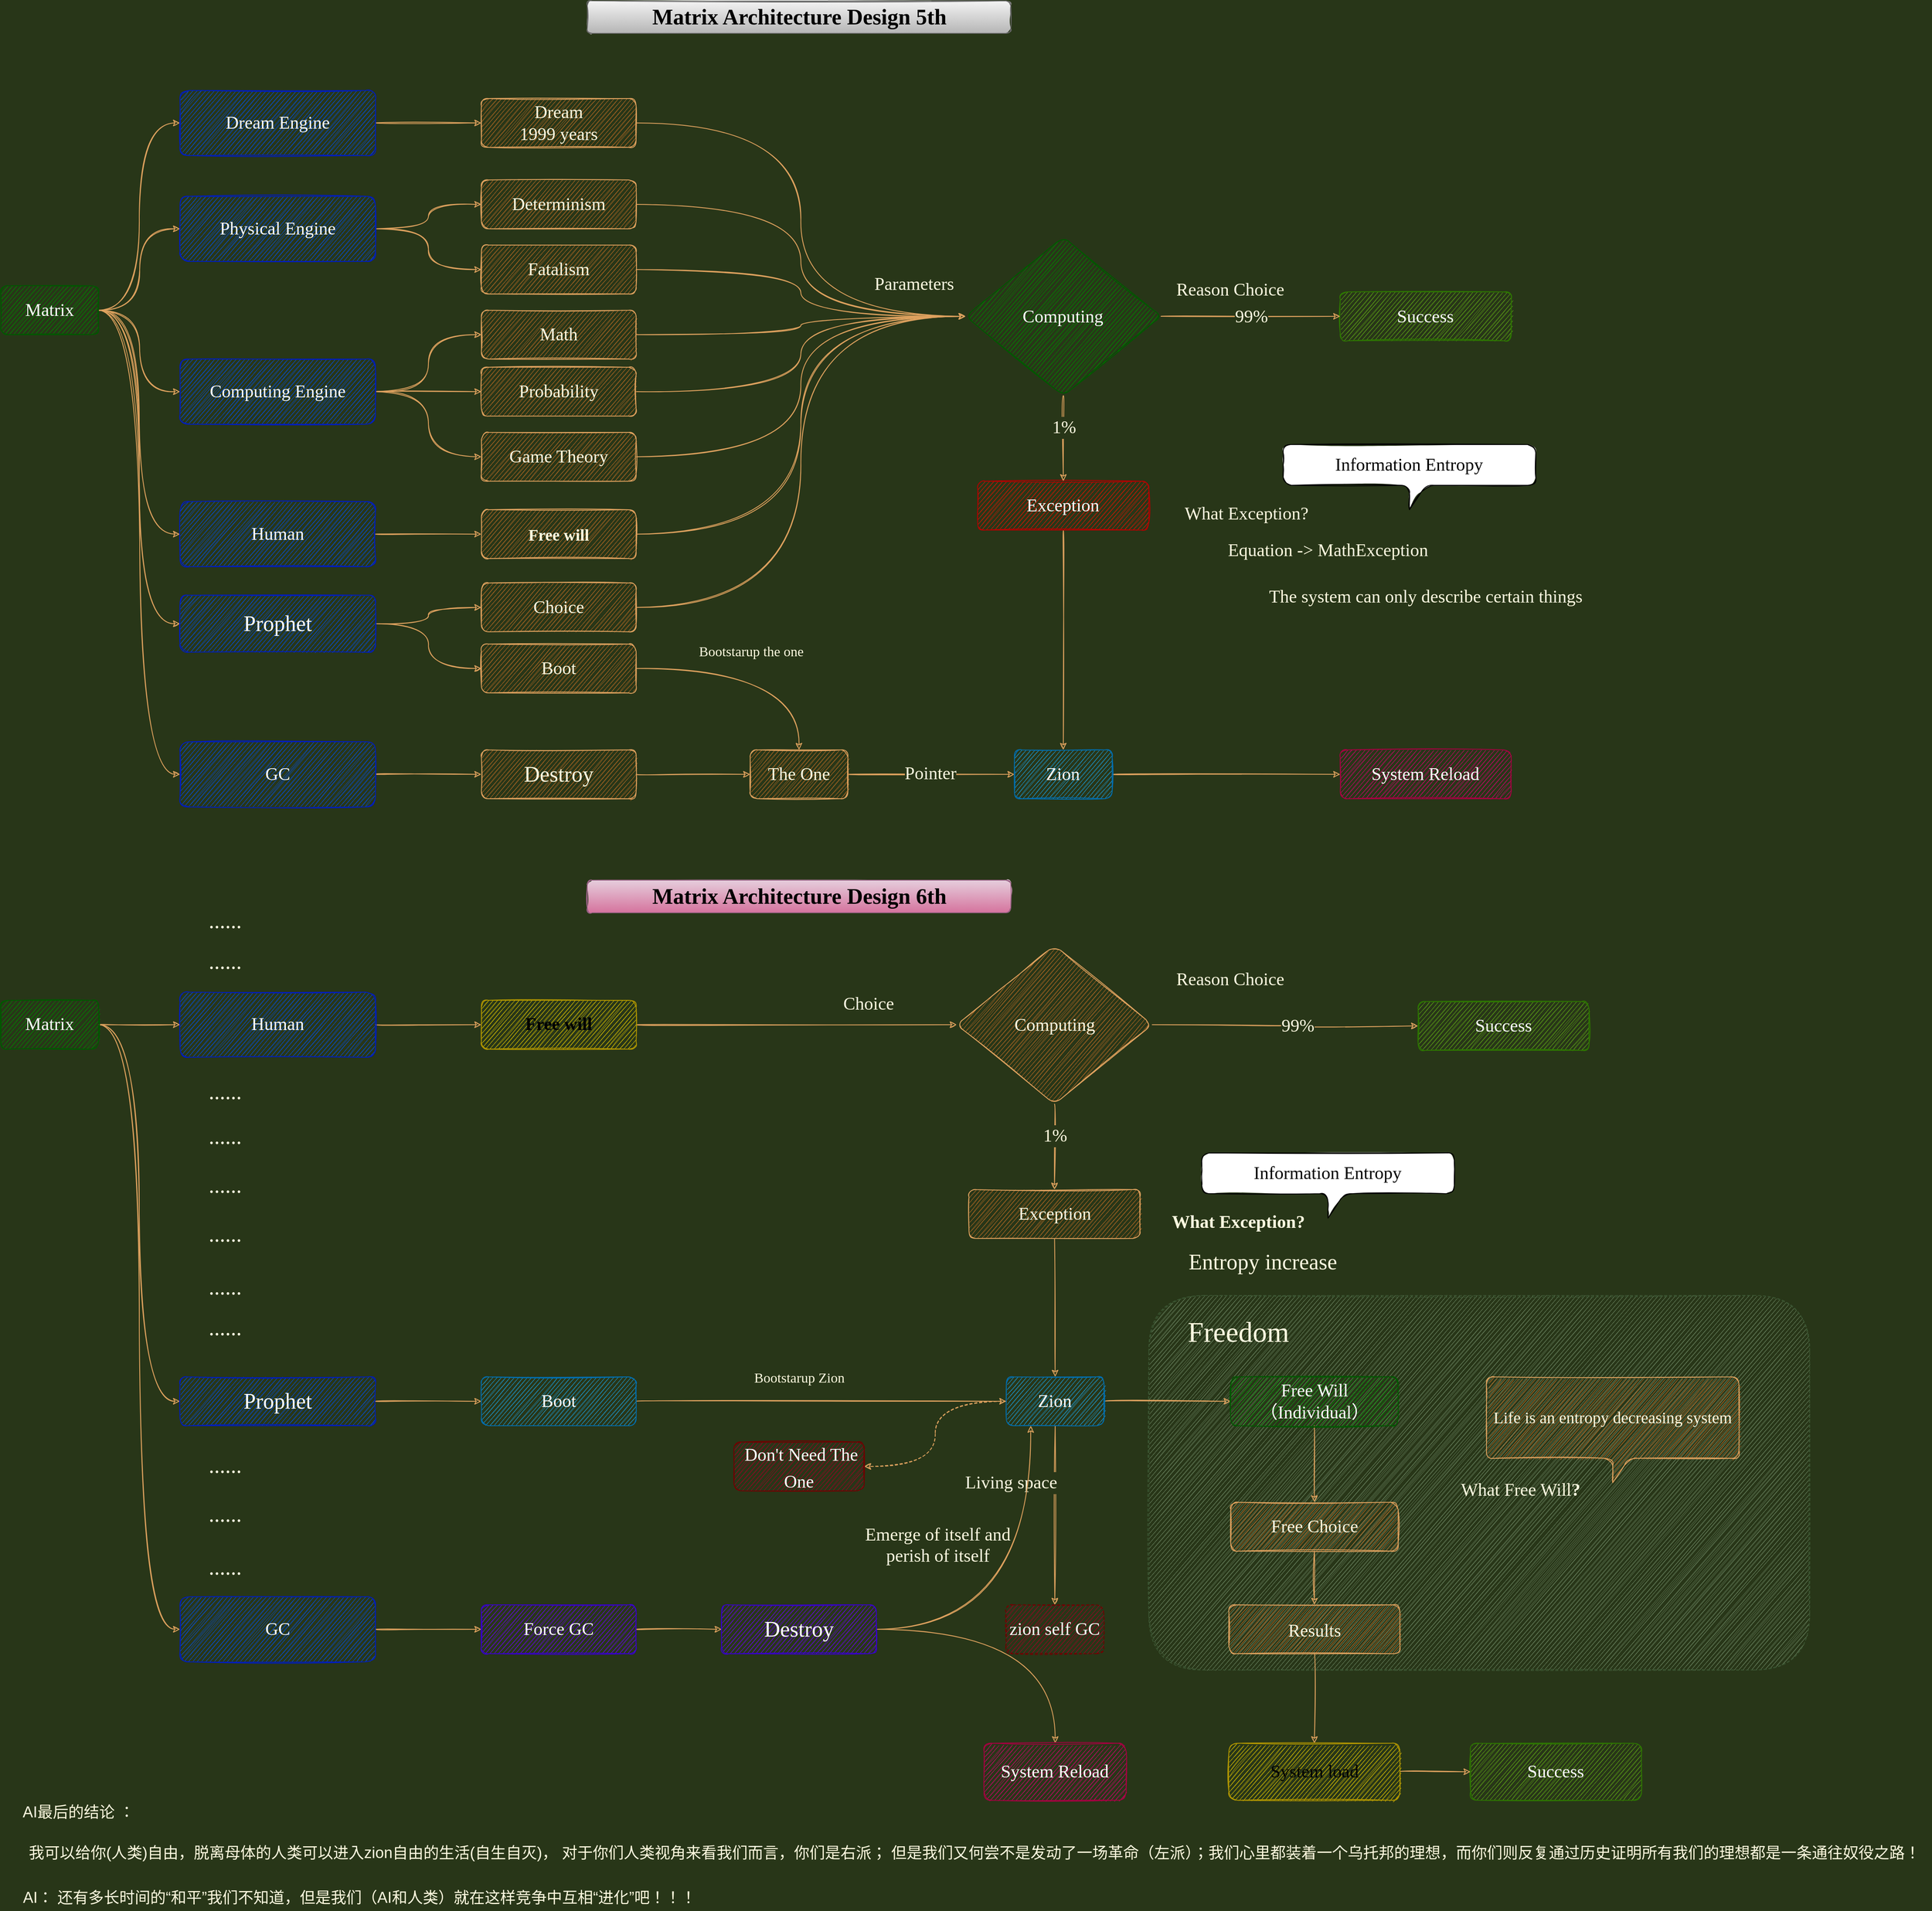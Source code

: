 <mxfile version="15.5.6" type="device"><diagram id="FKPn56vnBqfYdu8jdNko" name="第 1 页"><mxGraphModel dx="4616" dy="2837" grid="1" gridSize="10" guides="1" tooltips="1" connect="1" arrows="1" fold="1" page="1" pageScale="1" pageWidth="827" pageHeight="1169" background="#283618" math="0" shadow="0"><root><mxCell id="0"/><mxCell id="1" parent="0"/><mxCell id="bdHsFp5fGFGtraoEAjk1-143" value="" style="whiteSpace=wrap;html=1;fontFamily=Lucida Console;fontSize=20;dashed=1;fillColor=#6d8764;strokeColor=#3A5431;fontColor=#ffffff;rounded=1;sketch=1;" vertex="1" parent="1"><mxGeometry x="-170.53" y="1530" width="811.35" height="460" as="geometry"/></mxCell><mxCell id="bdHsFp5fGFGtraoEAjk1-1" value="Matrix A&lt;span style=&quot;font-size: 27px;&quot;&gt;rchitecture Design 5th&lt;br style=&quot;font-size: 27px;&quot;&gt;&lt;/span&gt;" style="text;html=1;align=center;verticalAlign=middle;resizable=0;points=[];autosize=1;strokeColor=#666666;fillColor=#f5f5f5;fontFamily=Lucida Console;fontStyle=1;fontSize=27;rounded=1;sketch=1;gradientColor=#b3b3b3;" vertex="1" parent="1"><mxGeometry x="-860" y="-60" width="520" height="40" as="geometry"/></mxCell><mxCell id="bdHsFp5fGFGtraoEAjk1-6" style="edgeStyle=orthogonalEdgeStyle;orthogonalLoop=1;jettySize=auto;html=1;fontFamily=Lucida Console;fontSize=22;strokeColor=#DDA15E;fontColor=#FEFAE0;curved=1;labelBackgroundColor=#283618;sketch=1;" edge="1" parent="1" source="bdHsFp5fGFGtraoEAjk1-2" target="bdHsFp5fGFGtraoEAjk1-4"><mxGeometry relative="1" as="geometry"/></mxCell><mxCell id="bdHsFp5fGFGtraoEAjk1-7" style="edgeStyle=orthogonalEdgeStyle;orthogonalLoop=1;jettySize=auto;html=1;entryX=0;entryY=0.5;entryDx=0;entryDy=0;fontFamily=Lucida Console;fontSize=22;strokeColor=#DDA15E;fontColor=#FEFAE0;curved=1;labelBackgroundColor=#283618;sketch=1;" edge="1" parent="1" source="bdHsFp5fGFGtraoEAjk1-2" target="bdHsFp5fGFGtraoEAjk1-5"><mxGeometry relative="1" as="geometry"/></mxCell><mxCell id="bdHsFp5fGFGtraoEAjk1-2" value="&lt;div&gt;Physical Engine&lt;/div&gt;" style="whiteSpace=wrap;html=1;fontFamily=Lucida Console;fontSize=22;fillColor=#0050ef;strokeColor=#001DBC;fontColor=#ffffff;rounded=1;sketch=1;" vertex="1" parent="1"><mxGeometry x="-1360" y="180" width="240" height="80" as="geometry"/></mxCell><mxCell id="bdHsFp5fGFGtraoEAjk1-10" style="edgeStyle=orthogonalEdgeStyle;orthogonalLoop=1;jettySize=auto;html=1;fontFamily=Lucida Console;fontSize=22;strokeColor=#DDA15E;fontColor=#FEFAE0;curved=1;labelBackgroundColor=#283618;sketch=1;" edge="1" parent="1" source="bdHsFp5fGFGtraoEAjk1-3" target="bdHsFp5fGFGtraoEAjk1-8"><mxGeometry relative="1" as="geometry"/></mxCell><mxCell id="bdHsFp5fGFGtraoEAjk1-11" style="edgeStyle=orthogonalEdgeStyle;orthogonalLoop=1;jettySize=auto;html=1;entryX=0;entryY=0.5;entryDx=0;entryDy=0;fontFamily=Lucida Console;fontSize=22;strokeColor=#DDA15E;fontColor=#FEFAE0;curved=1;labelBackgroundColor=#283618;sketch=1;" edge="1" parent="1" source="bdHsFp5fGFGtraoEAjk1-3" target="bdHsFp5fGFGtraoEAjk1-9"><mxGeometry relative="1" as="geometry"/></mxCell><mxCell id="bdHsFp5fGFGtraoEAjk1-70" style="edgeStyle=orthogonalEdgeStyle;orthogonalLoop=1;jettySize=auto;html=1;entryX=0;entryY=0.5;entryDx=0;entryDy=0;fontFamily=Lucida Console;fontSize=27;strokeColor=#DDA15E;fontColor=#FEFAE0;curved=1;labelBackgroundColor=#283618;sketch=1;" edge="1" parent="1" source="bdHsFp5fGFGtraoEAjk1-3" target="bdHsFp5fGFGtraoEAjk1-69"><mxGeometry relative="1" as="geometry"/></mxCell><mxCell id="bdHsFp5fGFGtraoEAjk1-3" value="&lt;div&gt;Computing Engine&lt;/div&gt;" style="whiteSpace=wrap;html=1;fontFamily=Lucida Console;fontSize=22;fillColor=#0050ef;strokeColor=#001DBC;fontColor=#ffffff;rounded=1;sketch=1;" vertex="1" parent="1"><mxGeometry x="-1360" y="380" width="240" height="80" as="geometry"/></mxCell><mxCell id="bdHsFp5fGFGtraoEAjk1-49" style="edgeStyle=orthogonalEdgeStyle;orthogonalLoop=1;jettySize=auto;html=1;entryX=0;entryY=0.5;entryDx=0;entryDy=0;fontFamily=Lucida Console;fontSize=22;strokeColor=#DDA15E;fontColor=#FEFAE0;curved=1;labelBackgroundColor=#283618;sketch=1;" edge="1" parent="1" source="bdHsFp5fGFGtraoEAjk1-4" target="bdHsFp5fGFGtraoEAjk1-48"><mxGeometry relative="1" as="geometry"/></mxCell><mxCell id="bdHsFp5fGFGtraoEAjk1-4" value="Determinism" style="whiteSpace=wrap;html=1;fontFamily=Lucida Console;fontSize=22;fillColor=#BC6C25;strokeColor=#DDA15E;fontColor=#FEFAE0;rounded=1;sketch=1;" vertex="1" parent="1"><mxGeometry x="-990" y="160" width="190" height="60" as="geometry"/></mxCell><mxCell id="bdHsFp5fGFGtraoEAjk1-50" style="edgeStyle=orthogonalEdgeStyle;orthogonalLoop=1;jettySize=auto;html=1;entryX=0;entryY=0.5;entryDx=0;entryDy=0;fontFamily=Lucida Console;fontSize=22;strokeColor=#DDA15E;fontColor=#FEFAE0;curved=1;labelBackgroundColor=#283618;sketch=1;" edge="1" parent="1" source="bdHsFp5fGFGtraoEAjk1-5" target="bdHsFp5fGFGtraoEAjk1-48"><mxGeometry relative="1" as="geometry"/></mxCell><mxCell id="bdHsFp5fGFGtraoEAjk1-5" value="Fatalism" style="whiteSpace=wrap;html=1;fontFamily=Lucida Console;fontSize=22;fillColor=#BC6C25;strokeColor=#DDA15E;fontColor=#FEFAE0;rounded=1;sketch=1;" vertex="1" parent="1"><mxGeometry x="-990" y="240" width="190" height="60" as="geometry"/></mxCell><mxCell id="bdHsFp5fGFGtraoEAjk1-51" style="edgeStyle=orthogonalEdgeStyle;orthogonalLoop=1;jettySize=auto;html=1;entryX=0;entryY=0.5;entryDx=0;entryDy=0;fontFamily=Lucida Console;fontSize=22;strokeColor=#DDA15E;fontColor=#FEFAE0;curved=1;labelBackgroundColor=#283618;sketch=1;" edge="1" parent="1" source="bdHsFp5fGFGtraoEAjk1-8" target="bdHsFp5fGFGtraoEAjk1-48"><mxGeometry relative="1" as="geometry"/></mxCell><mxCell id="bdHsFp5fGFGtraoEAjk1-8" value="Math" style="whiteSpace=wrap;html=1;fontFamily=Lucida Console;fontSize=22;fillColor=#BC6C25;strokeColor=#DDA15E;fontColor=#FEFAE0;rounded=1;sketch=1;" vertex="1" parent="1"><mxGeometry x="-990" y="320" width="190" height="60" as="geometry"/></mxCell><mxCell id="bdHsFp5fGFGtraoEAjk1-52" style="edgeStyle=orthogonalEdgeStyle;orthogonalLoop=1;jettySize=auto;html=1;entryX=0;entryY=0.5;entryDx=0;entryDy=0;fontFamily=Lucida Console;fontSize=22;strokeColor=#DDA15E;fontColor=#FEFAE0;curved=1;labelBackgroundColor=#283618;sketch=1;" edge="1" parent="1" source="bdHsFp5fGFGtraoEAjk1-9" target="bdHsFp5fGFGtraoEAjk1-48"><mxGeometry relative="1" as="geometry"/></mxCell><mxCell id="bdHsFp5fGFGtraoEAjk1-9" value="Probability" style="whiteSpace=wrap;html=1;fontFamily=Lucida Console;fontSize=22;fillColor=#BC6C25;strokeColor=#DDA15E;fontColor=#FEFAE0;rounded=1;sketch=1;" vertex="1" parent="1"><mxGeometry x="-990" y="390" width="190" height="60" as="geometry"/></mxCell><mxCell id="bdHsFp5fGFGtraoEAjk1-14" style="edgeStyle=orthogonalEdgeStyle;orthogonalLoop=1;jettySize=auto;html=1;entryX=0;entryY=0.5;entryDx=0;entryDy=0;fontFamily=Lucida Console;fontSize=22;strokeColor=#DDA15E;fontColor=#FEFAE0;curved=1;labelBackgroundColor=#283618;sketch=1;" edge="1" parent="1" target="bdHsFp5fGFGtraoEAjk1-2"><mxGeometry relative="1" as="geometry"><mxPoint x="-1460" y="320" as="sourcePoint"/></mxGeometry></mxCell><mxCell id="bdHsFp5fGFGtraoEAjk1-15" style="edgeStyle=orthogonalEdgeStyle;orthogonalLoop=1;jettySize=auto;html=1;entryX=0;entryY=0.5;entryDx=0;entryDy=0;fontFamily=Lucida Console;fontSize=22;strokeColor=#DDA15E;fontColor=#FEFAE0;curved=1;labelBackgroundColor=#283618;sketch=1;" edge="1" parent="1" target="bdHsFp5fGFGtraoEAjk1-3"><mxGeometry relative="1" as="geometry"><mxPoint x="-1460" y="320" as="sourcePoint"/></mxGeometry></mxCell><mxCell id="bdHsFp5fGFGtraoEAjk1-17" style="edgeStyle=orthogonalEdgeStyle;orthogonalLoop=1;jettySize=auto;html=1;entryX=0;entryY=0.5;entryDx=0;entryDy=0;fontFamily=Lucida Console;fontSize=22;strokeColor=#DDA15E;fontColor=#FEFAE0;curved=1;labelBackgroundColor=#283618;sketch=1;" edge="1" parent="1" target="bdHsFp5fGFGtraoEAjk1-16"><mxGeometry relative="1" as="geometry"><mxPoint x="-1460" y="320" as="sourcePoint"/></mxGeometry></mxCell><mxCell id="bdHsFp5fGFGtraoEAjk1-40" style="edgeStyle=orthogonalEdgeStyle;orthogonalLoop=1;jettySize=auto;html=1;entryX=0;entryY=0.5;entryDx=0;entryDy=0;fontFamily=Lucida Console;fontSize=22;strokeColor=#DDA15E;fontColor=#FEFAE0;curved=1;labelBackgroundColor=#283618;sketch=1;" edge="1" parent="1" source="bdHsFp5fGFGtraoEAjk1-13" target="bdHsFp5fGFGtraoEAjk1-33"><mxGeometry relative="1" as="geometry"/></mxCell><mxCell id="bdHsFp5fGFGtraoEAjk1-42" style="edgeStyle=orthogonalEdgeStyle;orthogonalLoop=1;jettySize=auto;html=1;entryX=0;entryY=0.5;entryDx=0;entryDy=0;fontFamily=Lucida Console;fontSize=22;strokeColor=#DDA15E;fontColor=#FEFAE0;curved=1;labelBackgroundColor=#283618;sketch=1;" edge="1" parent="1" source="bdHsFp5fGFGtraoEAjk1-13" target="bdHsFp5fGFGtraoEAjk1-41"><mxGeometry relative="1" as="geometry"/></mxCell><mxCell id="bdHsFp5fGFGtraoEAjk1-110" style="edgeStyle=orthogonalEdgeStyle;orthogonalLoop=1;jettySize=auto;html=1;entryX=0;entryY=0.5;entryDx=0;entryDy=0;fontFamily=Lucida Console;fontSize=27;strokeColor=#DDA15E;fontColor=#FEFAE0;curved=1;labelBackgroundColor=#283618;sketch=1;" edge="1" parent="1" source="bdHsFp5fGFGtraoEAjk1-13" target="bdHsFp5fGFGtraoEAjk1-108"><mxGeometry relative="1" as="geometry"/></mxCell><mxCell id="bdHsFp5fGFGtraoEAjk1-13" value="Matrix" style="whiteSpace=wrap;html=1;fontFamily=Lucida Console;fontSize=22;fillColor=#008a00;strokeColor=#005700;fontColor=#ffffff;rounded=1;sketch=1;" vertex="1" parent="1"><mxGeometry x="-1580" y="290" width="120" height="60" as="geometry"/></mxCell><mxCell id="bdHsFp5fGFGtraoEAjk1-65" style="edgeStyle=orthogonalEdgeStyle;orthogonalLoop=1;jettySize=auto;html=1;entryX=0;entryY=0.5;entryDx=0;entryDy=0;fontFamily=Lucida Console;fontSize=27;strokeColor=#DDA15E;fontColor=#FEFAE0;curved=1;labelBackgroundColor=#283618;sketch=1;" edge="1" parent="1" source="bdHsFp5fGFGtraoEAjk1-16" target="bdHsFp5fGFGtraoEAjk1-64"><mxGeometry relative="1" as="geometry"/></mxCell><mxCell id="bdHsFp5fGFGtraoEAjk1-16" value="&lt;div&gt;GC&lt;/div&gt;" style="whiteSpace=wrap;html=1;fontFamily=Lucida Console;fontSize=22;fillColor=#0050ef;strokeColor=#001DBC;fontColor=#ffffff;rounded=1;sketch=1;" vertex="1" parent="1"><mxGeometry x="-1360" y="850" width="240" height="80" as="geometry"/></mxCell><mxCell id="bdHsFp5fGFGtraoEAjk1-21" style="edgeStyle=orthogonalEdgeStyle;orthogonalLoop=1;jettySize=auto;html=1;entryX=0;entryY=0.5;entryDx=0;entryDy=0;fontFamily=Lucida Console;fontSize=22;strokeColor=#DDA15E;fontColor=#FEFAE0;curved=1;labelBackgroundColor=#283618;sketch=1;" edge="1" parent="1" source="bdHsFp5fGFGtraoEAjk1-19" target="bdHsFp5fGFGtraoEAjk1-20"><mxGeometry relative="1" as="geometry"/></mxCell><mxCell id="bdHsFp5fGFGtraoEAjk1-22" value="Pointer" style="edgeLabel;html=1;align=center;verticalAlign=middle;resizable=0;points=[];fontSize=22;fontFamily=Lucida Console;fontColor=#FEFAE0;rounded=1;labelBackgroundColor=#283618;sketch=1;" vertex="1" connectable="0" parent="bdHsFp5fGFGtraoEAjk1-21"><mxGeometry x="-0.019" y="1" relative="1" as="geometry"><mxPoint as="offset"/></mxGeometry></mxCell><mxCell id="bdHsFp5fGFGtraoEAjk1-19" value="The One" style="whiteSpace=wrap;html=1;fontFamily=Lucida Console;fontSize=22;fillColor=#BC6C25;strokeColor=#DDA15E;fontColor=#FEFAE0;rounded=1;sketch=1;" vertex="1" parent="1"><mxGeometry x="-660" y="860" width="120" height="60" as="geometry"/></mxCell><mxCell id="bdHsFp5fGFGtraoEAjk1-89" style="edgeStyle=orthogonalEdgeStyle;orthogonalLoop=1;jettySize=auto;html=1;entryX=0;entryY=0.5;entryDx=0;entryDy=0;fontFamily=Lucida Console;fontSize=27;strokeColor=#DDA15E;fontColor=#FEFAE0;curved=1;labelBackgroundColor=#283618;sketch=1;" edge="1" parent="1" source="bdHsFp5fGFGtraoEAjk1-20" target="bdHsFp5fGFGtraoEAjk1-88"><mxGeometry relative="1" as="geometry"/></mxCell><mxCell id="bdHsFp5fGFGtraoEAjk1-20" value="Zion" style="whiteSpace=wrap;html=1;fontFamily=Lucida Console;fontSize=22;rounded=1;sketch=1;fillColor=#1ba1e2;strokeColor=#006EAF;fontColor=#ffffff;" vertex="1" parent="1"><mxGeometry x="-335.53" y="860" width="120" height="60" as="geometry"/></mxCell><mxCell id="bdHsFp5fGFGtraoEAjk1-32" value="Equation -&amp;gt; MathException" style="text;html=1;align=center;verticalAlign=middle;resizable=0;points=[];autosize=1;strokeColor=none;fillColor=none;fontSize=22;fontFamily=Lucida Console;fontColor=#FEFAE0;rounded=1;sketch=1;" vertex="1" parent="1"><mxGeometry x="-125.53" y="600" width="350" height="30" as="geometry"/></mxCell><mxCell id="bdHsFp5fGFGtraoEAjk1-36" style="edgeStyle=orthogonalEdgeStyle;orthogonalLoop=1;jettySize=auto;html=1;entryX=0;entryY=0.5;entryDx=0;entryDy=0;fontFamily=Lucida Console;fontSize=22;strokeColor=#DDA15E;fontColor=#FEFAE0;curved=1;labelBackgroundColor=#283618;sketch=1;" edge="1" parent="1" source="bdHsFp5fGFGtraoEAjk1-33" target="bdHsFp5fGFGtraoEAjk1-35"><mxGeometry relative="1" as="geometry"/></mxCell><mxCell id="bdHsFp5fGFGtraoEAjk1-33" value="&lt;div&gt;Human&lt;/div&gt;" style="whiteSpace=wrap;html=1;fontFamily=Lucida Console;fontSize=22;fillColor=#0050ef;strokeColor=#001DBC;fontColor=#ffffff;rounded=1;sketch=1;" vertex="1" parent="1"><mxGeometry x="-1360" y="555" width="240" height="80" as="geometry"/></mxCell><mxCell id="bdHsFp5fGFGtraoEAjk1-66" style="edgeStyle=orthogonalEdgeStyle;orthogonalLoop=1;jettySize=auto;html=1;entryX=0.5;entryY=0;entryDx=0;entryDy=0;fontFamily=Lucida Console;fontSize=27;strokeColor=#DDA15E;fontColor=#FEFAE0;curved=1;labelBackgroundColor=#283618;sketch=1;" edge="1" parent="1" source="bdHsFp5fGFGtraoEAjk1-34" target="bdHsFp5fGFGtraoEAjk1-20"><mxGeometry relative="1" as="geometry"/></mxCell><mxCell id="bdHsFp5fGFGtraoEAjk1-34" value="Exception" style="whiteSpace=wrap;html=1;fontFamily=Lucida Console;fontSize=22;fillColor=#e51400;strokeColor=#B20000;fontColor=#ffffff;rounded=1;sketch=1;" vertex="1" parent="1"><mxGeometry x="-380.53" y="530" width="210" height="60" as="geometry"/></mxCell><mxCell id="bdHsFp5fGFGtraoEAjk1-45" style="edgeStyle=orthogonalEdgeStyle;orthogonalLoop=1;jettySize=auto;html=1;fontFamily=Lucida Console;fontSize=22;entryX=0;entryY=0.5;entryDx=0;entryDy=0;strokeColor=#DDA15E;fontColor=#FEFAE0;curved=1;labelBackgroundColor=#283618;sketch=1;" edge="1" parent="1" source="bdHsFp5fGFGtraoEAjk1-35" target="bdHsFp5fGFGtraoEAjk1-48"><mxGeometry relative="1" as="geometry"><mxPoint x="-576" y="450" as="targetPoint"/></mxGeometry></mxCell><mxCell id="bdHsFp5fGFGtraoEAjk1-35" value="&lt;div style=&quot;font-size: 20px;&quot;&gt;Free will&lt;/div&gt;" style="whiteSpace=wrap;html=1;fontFamily=Lucida Console;fontSize=20;fontStyle=1;fillColor=#BC6C25;strokeColor=#DDA15E;fontColor=#FEFAE0;rounded=1;sketch=1;" vertex="1" parent="1"><mxGeometry x="-990" y="565" width="190" height="60" as="geometry"/></mxCell><mxCell id="bdHsFp5fGFGtraoEAjk1-37" value="Success" style="whiteSpace=wrap;html=1;fontFamily=Lucida Console;fontSize=22;fillColor=#60a917;strokeColor=#2D7600;rounded=1;sketch=1;fontColor=#ffffff;" vertex="1" parent="1"><mxGeometry x="64.47" y="297.5" width="210" height="60" as="geometry"/></mxCell><mxCell id="bdHsFp5fGFGtraoEAjk1-44" style="edgeStyle=orthogonalEdgeStyle;orthogonalLoop=1;jettySize=auto;html=1;entryX=0;entryY=0.5;entryDx=0;entryDy=0;fontFamily=Lucida Console;fontSize=22;strokeColor=#DDA15E;fontColor=#FEFAE0;curved=1;labelBackgroundColor=#283618;sketch=1;" edge="1" parent="1" source="bdHsFp5fGFGtraoEAjk1-41" target="bdHsFp5fGFGtraoEAjk1-43"><mxGeometry relative="1" as="geometry"/></mxCell><mxCell id="bdHsFp5fGFGtraoEAjk1-41" value="&lt;div&gt;Dream Engine&lt;/div&gt;" style="whiteSpace=wrap;html=1;fontFamily=Lucida Console;fontSize=22;fillColor=#0050ef;strokeColor=#001DBC;fontColor=#ffffff;rounded=1;sketch=1;" vertex="1" parent="1"><mxGeometry x="-1360" y="50" width="240" height="80" as="geometry"/></mxCell><mxCell id="bdHsFp5fGFGtraoEAjk1-46" style="edgeStyle=orthogonalEdgeStyle;orthogonalLoop=1;jettySize=auto;html=1;fontFamily=Lucida Console;fontSize=22;entryX=0;entryY=0.5;entryDx=0;entryDy=0;strokeColor=#DDA15E;fontColor=#FEFAE0;curved=1;labelBackgroundColor=#283618;sketch=1;" edge="1" parent="1" source="bdHsFp5fGFGtraoEAjk1-43" target="bdHsFp5fGFGtraoEAjk1-48"><mxGeometry relative="1" as="geometry"><mxPoint x="-730" y="335" as="targetPoint"/></mxGeometry></mxCell><mxCell id="bdHsFp5fGFGtraoEAjk1-54" value="Parameters" style="edgeLabel;html=1;align=center;verticalAlign=middle;resizable=0;points=[];fontSize=22;fontFamily=Lucida Console;fontColor=#FEFAE0;rounded=1;labelBackgroundColor=#283618;sketch=1;" vertex="1" connectable="0" parent="bdHsFp5fGFGtraoEAjk1-46"><mxGeometry x="0.769" y="1" relative="1" as="geometry"><mxPoint x="10" y="-39" as="offset"/></mxGeometry></mxCell><mxCell id="bdHsFp5fGFGtraoEAjk1-43" value="Dream &lt;br&gt;1999 years&lt;span style=&quot;color: rgba(0 , 0 , 0 , 0) ; font-family: monospace ; font-size: 0px&quot;&gt;%3CmxGraphModel%3E%3Croot%3E%3CmxCell%20id%3D%220%22%2F%3E%3CmxCell%20id%3D%221%22%20parent%3D%220%22%2F%3E%3CmxCell%20id%3D%222%22%20value%3D%22Determinism%22%20style%3D%22whiteSpace%3Dwrap%3Bhtml%3D1%3BfontFamily%3DLucida%20Console%3BfontSize%3D22%3B%22%20vertex%3D%221%22%20parent%3D%221%22%3E%3CmxGeometry%20x%3D%22-990%22%20y%3D%22160%22%20width%3D%22190%22%20height%3D%2260%22%20as%3D%22geometry%22%2F%3E%3C%2FmxCell%3E%3C%2Froot%3E%3C%2FmxGraphModel%3E&lt;/span&gt;" style="whiteSpace=wrap;html=1;fontFamily=Lucida Console;fontSize=22;fillColor=#BC6C25;strokeColor=#DDA15E;fontColor=#FEFAE0;rounded=1;sketch=1;" vertex="1" parent="1"><mxGeometry x="-990" y="60" width="190" height="60" as="geometry"/></mxCell><mxCell id="bdHsFp5fGFGtraoEAjk1-56" style="edgeStyle=orthogonalEdgeStyle;orthogonalLoop=1;jettySize=auto;html=1;entryX=0;entryY=0.5;entryDx=0;entryDy=0;fontFamily=Lucida Console;fontSize=22;strokeColor=#DDA15E;fontColor=#FEFAE0;curved=1;labelBackgroundColor=#283618;sketch=1;" edge="1" parent="1" source="bdHsFp5fGFGtraoEAjk1-48" target="bdHsFp5fGFGtraoEAjk1-37"><mxGeometry relative="1" as="geometry"/></mxCell><mxCell id="bdHsFp5fGFGtraoEAjk1-59" value="99%" style="edgeLabel;html=1;align=center;verticalAlign=middle;resizable=0;points=[];fontSize=22;fontFamily=Lucida Console;fontColor=#FEFAE0;rounded=1;labelBackgroundColor=#283618;sketch=1;" vertex="1" connectable="0" parent="bdHsFp5fGFGtraoEAjk1-56"><mxGeometry x="0.283" y="2" relative="1" as="geometry"><mxPoint x="-31" y="2" as="offset"/></mxGeometry></mxCell><mxCell id="bdHsFp5fGFGtraoEAjk1-57" style="edgeStyle=orthogonalEdgeStyle;orthogonalLoop=1;jettySize=auto;html=1;fontFamily=Lucida Console;fontSize=22;strokeColor=#DDA15E;fontColor=#FEFAE0;curved=1;labelBackgroundColor=#283618;sketch=1;" edge="1" parent="1" source="bdHsFp5fGFGtraoEAjk1-48" target="bdHsFp5fGFGtraoEAjk1-34"><mxGeometry relative="1" as="geometry"/></mxCell><mxCell id="bdHsFp5fGFGtraoEAjk1-60" value="1%" style="edgeLabel;html=1;align=center;verticalAlign=middle;resizable=0;points=[];fontSize=22;fontFamily=Lucida Console;fontColor=#FEFAE0;rounded=1;labelBackgroundColor=#283618;sketch=1;" vertex="1" connectable="0" parent="bdHsFp5fGFGtraoEAjk1-57"><mxGeometry x="-0.263" relative="1" as="geometry"><mxPoint as="offset"/></mxGeometry></mxCell><mxCell id="bdHsFp5fGFGtraoEAjk1-48" value="&lt;span&gt;Computing&lt;/span&gt;" style="rhombus;whiteSpace=wrap;html=1;fontFamily=Lucida Console;fontSize=22;fillColor=#008a00;strokeColor=#005700;rounded=1;sketch=1;fontColor=#ffffff;" vertex="1" parent="1"><mxGeometry x="-395.53" y="230" width="240" height="195" as="geometry"/></mxCell><mxCell id="bdHsFp5fGFGtraoEAjk1-55" value="&lt;span&gt;Reason Choice&lt;/span&gt;" style="text;html=1;align=center;verticalAlign=middle;resizable=0;points=[];autosize=1;strokeColor=none;fillColor=none;fontSize=22;fontFamily=Lucida Console;fontColor=#FEFAE0;rounded=1;sketch=1;" vertex="1" parent="1"><mxGeometry x="-165.53" y="280" width="190" height="30" as="geometry"/></mxCell><mxCell id="bdHsFp5fGFGtraoEAjk1-58" value="What Exception?" style="text;html=1;align=center;verticalAlign=middle;resizable=0;points=[];autosize=1;strokeColor=none;fillColor=none;fontSize=22;fontFamily=Lucida Console;fontColor=#FEFAE0;rounded=1;sketch=1;" vertex="1" parent="1"><mxGeometry x="-155.53" y="555" width="210" height="30" as="geometry"/></mxCell><mxCell id="bdHsFp5fGFGtraoEAjk1-62" value="&lt;div&gt;Information Entropy&lt;/div&gt;" style="shape=callout;whiteSpace=wrap;html=1;perimeter=calloutPerimeter;fontFamily=Lucida Console;fontSize=22;rounded=1;sketch=1;" vertex="1" parent="1"><mxGeometry x="-5.53" y="485" width="310" height="80" as="geometry"/></mxCell><mxCell id="bdHsFp5fGFGtraoEAjk1-63" value="&lt;div&gt;The system can only describe certain things&lt;/div&gt;&lt;div&gt;&lt;br&gt;&lt;/div&gt;" style="text;html=1;align=center;verticalAlign=middle;resizable=0;points=[];autosize=1;strokeColor=none;fillColor=none;fontSize=22;fontFamily=Lucida Console;fontColor=#FEFAE0;rounded=1;sketch=1;" vertex="1" parent="1"><mxGeometry x="-125.53" y="655" width="590" height="60" as="geometry"/></mxCell><mxCell id="bdHsFp5fGFGtraoEAjk1-67" style="edgeStyle=orthogonalEdgeStyle;orthogonalLoop=1;jettySize=auto;html=1;entryX=0;entryY=0.5;entryDx=0;entryDy=0;fontFamily=Lucida Console;fontSize=27;strokeColor=#DDA15E;fontColor=#FEFAE0;curved=1;labelBackgroundColor=#283618;sketch=1;" edge="1" parent="1" source="bdHsFp5fGFGtraoEAjk1-64" target="bdHsFp5fGFGtraoEAjk1-19"><mxGeometry relative="1" as="geometry"/></mxCell><mxCell id="bdHsFp5fGFGtraoEAjk1-64" value="Destroy" style="whiteSpace=wrap;html=1;fontFamily=Lucida Console;fontSize=27;fillColor=#BC6C25;strokeColor=#DDA15E;fontColor=#FEFAE0;rounded=1;sketch=1;" vertex="1" parent="1"><mxGeometry x="-990" y="860" width="190" height="60" as="geometry"/></mxCell><mxCell id="bdHsFp5fGFGtraoEAjk1-71" style="edgeStyle=orthogonalEdgeStyle;orthogonalLoop=1;jettySize=auto;html=1;entryX=0;entryY=0.5;entryDx=0;entryDy=0;fontFamily=Lucida Console;fontSize=27;strokeColor=#DDA15E;fontColor=#FEFAE0;curved=1;labelBackgroundColor=#283618;sketch=1;" edge="1" parent="1" source="bdHsFp5fGFGtraoEAjk1-69" target="bdHsFp5fGFGtraoEAjk1-48"><mxGeometry relative="1" as="geometry"/></mxCell><mxCell id="bdHsFp5fGFGtraoEAjk1-69" value="&lt;div&gt;Game Theory&lt;/div&gt;" style="whiteSpace=wrap;html=1;fontFamily=Lucida Console;fontSize=22;fillColor=#BC6C25;strokeColor=#DDA15E;fontColor=#FEFAE0;rounded=1;sketch=1;" vertex="1" parent="1"><mxGeometry x="-990" y="470" width="190" height="60" as="geometry"/></mxCell><mxCell id="bdHsFp5fGFGtraoEAjk1-72" value="Matrix A&lt;span style=&quot;font-size: 27px&quot;&gt;rchitecture Design 6th&lt;br style=&quot;font-size: 27px&quot;&gt;&lt;/span&gt;" style="text;html=1;align=center;verticalAlign=middle;resizable=0;points=[];autosize=1;strokeColor=#996185;fillColor=#e6d0de;fontFamily=Lucida Console;fontStyle=1;fontSize=27;rounded=1;sketch=1;gradientColor=#d5739d;" vertex="1" parent="1"><mxGeometry x="-860" y="1020" width="520" height="40" as="geometry"/></mxCell><mxCell id="bdHsFp5fGFGtraoEAjk1-100" style="edgeStyle=orthogonalEdgeStyle;orthogonalLoop=1;jettySize=auto;html=1;entryX=0.5;entryY=0;entryDx=0;entryDy=0;fontFamily=Lucida Console;fontSize=27;strokeColor=#DDA15E;fontColor=#FEFAE0;curved=1;labelBackgroundColor=#283618;sketch=1;" edge="1" parent="1" source="bdHsFp5fGFGtraoEAjk1-73" target="bdHsFp5fGFGtraoEAjk1-99"><mxGeometry relative="1" as="geometry"/></mxCell><mxCell id="bdHsFp5fGFGtraoEAjk1-73" value="Exception" style="whiteSpace=wrap;html=1;fontFamily=Lucida Console;fontSize=22;fillColor=#BC6C25;strokeColor=#DDA15E;fontColor=#FEFAE0;rounded=1;sketch=1;" vertex="1" parent="1"><mxGeometry x="-391.35" y="1400" width="210" height="60" as="geometry"/></mxCell><mxCell id="bdHsFp5fGFGtraoEAjk1-74" value="Success" style="whiteSpace=wrap;html=1;fontFamily=Lucida Console;fontSize=22;fillColor=#60a917;strokeColor=#2D7600;fontColor=#ffffff;rounded=1;sketch=1;" vertex="1" parent="1"><mxGeometry x="160.0" y="1169" width="210" height="60" as="geometry"/></mxCell><mxCell id="bdHsFp5fGFGtraoEAjk1-76" style="edgeStyle=orthogonalEdgeStyle;orthogonalLoop=1;jettySize=auto;html=1;entryX=0;entryY=0.5;entryDx=0;entryDy=0;fontFamily=Lucida Console;fontSize=22;strokeColor=#DDA15E;fontColor=#FEFAE0;curved=1;labelBackgroundColor=#283618;sketch=1;" edge="1" parent="1" source="bdHsFp5fGFGtraoEAjk1-80" target="bdHsFp5fGFGtraoEAjk1-74"><mxGeometry relative="1" as="geometry"/></mxCell><mxCell id="bdHsFp5fGFGtraoEAjk1-77" value="99%" style="edgeLabel;html=1;align=center;verticalAlign=middle;resizable=0;points=[];fontSize=22;fontFamily=Lucida Console;fontColor=#FEFAE0;rounded=1;labelBackgroundColor=#283618;sketch=1;" vertex="1" connectable="0" parent="bdHsFp5fGFGtraoEAjk1-76"><mxGeometry x="0.283" y="2" relative="1" as="geometry"><mxPoint x="-31" y="2" as="offset"/></mxGeometry></mxCell><mxCell id="bdHsFp5fGFGtraoEAjk1-78" style="edgeStyle=orthogonalEdgeStyle;orthogonalLoop=1;jettySize=auto;html=1;fontFamily=Lucida Console;fontSize=22;strokeColor=#DDA15E;fontColor=#FEFAE0;curved=1;labelBackgroundColor=#283618;sketch=1;" edge="1" parent="1" source="bdHsFp5fGFGtraoEAjk1-80" target="bdHsFp5fGFGtraoEAjk1-73"><mxGeometry relative="1" as="geometry"/></mxCell><mxCell id="bdHsFp5fGFGtraoEAjk1-79" value="1%" style="edgeLabel;html=1;align=center;verticalAlign=middle;resizable=0;points=[];fontSize=22;fontFamily=Lucida Console;fontColor=#FEFAE0;rounded=1;labelBackgroundColor=#283618;sketch=1;" vertex="1" connectable="0" parent="bdHsFp5fGFGtraoEAjk1-78"><mxGeometry x="-0.263" relative="1" as="geometry"><mxPoint as="offset"/></mxGeometry></mxCell><mxCell id="bdHsFp5fGFGtraoEAjk1-80" value="&lt;span&gt;Computing&lt;/span&gt;" style="rhombus;whiteSpace=wrap;html=1;fontFamily=Lucida Console;fontSize=22;fillColor=#BC6C25;strokeColor=#DDA15E;fontColor=#FEFAE0;rounded=1;sketch=1;" vertex="1" parent="1"><mxGeometry x="-406.35" y="1100" width="240" height="195" as="geometry"/></mxCell><mxCell id="bdHsFp5fGFGtraoEAjk1-81" value="Reason Choice" style="text;html=1;align=center;verticalAlign=middle;resizable=0;points=[];autosize=1;strokeColor=none;fillColor=none;fontSize=22;fontFamily=Lucida Console;fontColor=#FEFAE0;rounded=1;sketch=1;" vertex="1" parent="1"><mxGeometry x="-166.35" y="1127.49" width="190" height="30" as="geometry"/></mxCell><mxCell id="bdHsFp5fGFGtraoEAjk1-82" value="What Exception?" style="text;html=1;align=center;verticalAlign=middle;resizable=0;points=[];autosize=1;strokeColor=none;fillColor=none;fontSize=22;fontFamily=Lucida Console;fontStyle=1;fontColor=#FEFAE0;rounded=1;sketch=1;" vertex="1" parent="1"><mxGeometry x="-171.35" y="1425" width="220" height="30" as="geometry"/></mxCell><mxCell id="bdHsFp5fGFGtraoEAjk1-83" value="&lt;div&gt;Information Entropy&lt;/div&gt;" style="shape=callout;whiteSpace=wrap;html=1;perimeter=calloutPerimeter;fontFamily=Lucida Console;fontSize=22;rounded=1;sketch=1;" vertex="1" parent="1"><mxGeometry x="-105.53" y="1355" width="310" height="80" as="geometry"/></mxCell><mxCell id="bdHsFp5fGFGtraoEAjk1-84" style="edgeStyle=orthogonalEdgeStyle;orthogonalLoop=1;jettySize=auto;html=1;entryX=0;entryY=0.5;entryDx=0;entryDy=0;fontFamily=Lucida Console;fontSize=22;strokeColor=#DDA15E;fontColor=#FEFAE0;curved=1;labelBackgroundColor=#283618;sketch=1;" edge="1" parent="1" source="bdHsFp5fGFGtraoEAjk1-85" target="bdHsFp5fGFGtraoEAjk1-86"><mxGeometry relative="1" as="geometry"/></mxCell><mxCell id="bdHsFp5fGFGtraoEAjk1-85" value="&lt;div&gt;Human&lt;/div&gt;" style="whiteSpace=wrap;html=1;fontFamily=Lucida Console;fontSize=22;fillColor=#0050ef;strokeColor=#001DBC;fontColor=#ffffff;rounded=1;sketch=1;" vertex="1" parent="1"><mxGeometry x="-1360" y="1157.49" width="240" height="80" as="geometry"/></mxCell><mxCell id="bdHsFp5fGFGtraoEAjk1-87" style="edgeStyle=orthogonalEdgeStyle;orthogonalLoop=1;jettySize=auto;html=1;entryX=0;entryY=0.5;entryDx=0;entryDy=0;fontFamily=Lucida Console;fontSize=27;strokeColor=#DDA15E;fontColor=#FEFAE0;curved=1;labelBackgroundColor=#283618;sketch=1;" edge="1" parent="1" source="bdHsFp5fGFGtraoEAjk1-86" target="bdHsFp5fGFGtraoEAjk1-80"><mxGeometry relative="1" as="geometry"/></mxCell><mxCell id="bdHsFp5fGFGtraoEAjk1-86" value="&lt;div&gt;Free will&lt;/div&gt;" style="whiteSpace=wrap;html=1;fontFamily=Lucida Console;fontSize=22;fontStyle=1;fillColor=#e3c800;strokeColor=#B09500;fontColor=#000000;rounded=1;sketch=1;" vertex="1" parent="1"><mxGeometry x="-990" y="1167.49" width="190" height="60" as="geometry"/></mxCell><mxCell id="bdHsFp5fGFGtraoEAjk1-88" value="System Reload" style="whiteSpace=wrap;html=1;fontFamily=Lucida Console;fontSize=22;fillColor=#d80073;strokeColor=#A50040;fontColor=#ffffff;rounded=1;sketch=1;" vertex="1" parent="1"><mxGeometry x="64.47" y="860" width="210" height="60" as="geometry"/></mxCell><mxCell id="bdHsFp5fGFGtraoEAjk1-95" style="edgeStyle=orthogonalEdgeStyle;orthogonalLoop=1;jettySize=auto;html=1;entryX=0;entryY=0.5;entryDx=0;entryDy=0;fontFamily=Lucida Console;fontSize=27;strokeColor=#DDA15E;fontColor=#FEFAE0;curved=1;labelBackgroundColor=#283618;sketch=1;" edge="1" parent="1" source="bdHsFp5fGFGtraoEAjk1-90" target="bdHsFp5fGFGtraoEAjk1-85"><mxGeometry relative="1" as="geometry"/></mxCell><mxCell id="bdHsFp5fGFGtraoEAjk1-136" style="edgeStyle=orthogonalEdgeStyle;orthogonalLoop=1;jettySize=auto;html=1;entryX=0;entryY=0.5;entryDx=0;entryDy=0;fontFamily=Lucida Console;fontSize=20;strokeColor=#DDA15E;fontColor=#FEFAE0;curved=1;labelBackgroundColor=#283618;sketch=1;" edge="1" parent="1" source="bdHsFp5fGFGtraoEAjk1-90" target="bdHsFp5fGFGtraoEAjk1-103"><mxGeometry relative="1" as="geometry"/></mxCell><mxCell id="bdHsFp5fGFGtraoEAjk1-137" style="edgeStyle=orthogonalEdgeStyle;orthogonalLoop=1;jettySize=auto;html=1;entryX=0;entryY=0.5;entryDx=0;entryDy=0;fontFamily=Lucida Console;fontSize=20;strokeColor=#DDA15E;fontColor=#FEFAE0;curved=1;labelBackgroundColor=#283618;sketch=1;" edge="1" parent="1" source="bdHsFp5fGFGtraoEAjk1-90" target="bdHsFp5fGFGtraoEAjk1-135"><mxGeometry relative="1" as="geometry"/></mxCell><mxCell id="bdHsFp5fGFGtraoEAjk1-90" value="Matrix" style="whiteSpace=wrap;html=1;fontFamily=Lucida Console;fontSize=22;fillColor=#008a00;strokeColor=#005700;fontColor=#ffffff;rounded=1;sketch=1;" vertex="1" parent="1"><mxGeometry x="-1580" y="1167.49" width="120" height="60" as="geometry"/></mxCell><mxCell id="bdHsFp5fGFGtraoEAjk1-91" value="......" style="text;html=1;align=center;verticalAlign=middle;resizable=0;points=[];autosize=1;strokeColor=none;fillColor=none;fontSize=27;fontFamily=Lucida Console;fontColor=#FEFAE0;rounded=1;sketch=1;" vertex="1" parent="1"><mxGeometry x="-1360" y="1050" width="110" height="40" as="geometry"/></mxCell><mxCell id="bdHsFp5fGFGtraoEAjk1-92" value="......" style="text;html=1;align=center;verticalAlign=middle;resizable=0;points=[];autosize=1;strokeColor=none;fillColor=none;fontSize=27;fontFamily=Lucida Console;fontColor=#FEFAE0;rounded=1;sketch=1;" vertex="1" parent="1"><mxGeometry x="-1360" y="1100" width="110" height="40" as="geometry"/></mxCell><mxCell id="bdHsFp5fGFGtraoEAjk1-93" value="......" style="text;html=1;align=center;verticalAlign=middle;resizable=0;points=[];autosize=1;strokeColor=none;fillColor=none;fontSize=27;fontFamily=Lucida Console;fontColor=#FEFAE0;rounded=1;sketch=1;" vertex="1" parent="1"><mxGeometry x="-1360" y="1260" width="110" height="40" as="geometry"/></mxCell><mxCell id="bdHsFp5fGFGtraoEAjk1-94" value="......" style="text;html=1;align=center;verticalAlign=middle;resizable=0;points=[];autosize=1;strokeColor=none;fillColor=none;fontSize=27;fontFamily=Lucida Console;fontColor=#FEFAE0;rounded=1;sketch=1;" vertex="1" parent="1"><mxGeometry x="-1360" y="1315" width="110" height="40" as="geometry"/></mxCell><mxCell id="bdHsFp5fGFGtraoEAjk1-126" style="edgeStyle=orthogonalEdgeStyle;orthogonalLoop=1;jettySize=auto;html=1;entryX=1;entryY=0.5;entryDx=0;entryDy=0;fontFamily=Lucida Console;fontSize=20;dashed=1;strokeColor=#DDA15E;fontColor=#FEFAE0;curved=1;labelBackgroundColor=#283618;sketch=1;" edge="1" parent="1" source="bdHsFp5fGFGtraoEAjk1-99" target="bdHsFp5fGFGtraoEAjk1-125"><mxGeometry relative="1" as="geometry"/></mxCell><mxCell id="bdHsFp5fGFGtraoEAjk1-134" style="edgeStyle=orthogonalEdgeStyle;orthogonalLoop=1;jettySize=auto;html=1;entryX=0;entryY=0.5;entryDx=0;entryDy=0;fontFamily=Lucida Console;fontSize=20;strokeColor=#DDA15E;fontColor=#FEFAE0;curved=1;labelBackgroundColor=#283618;sketch=1;" edge="1" parent="1" source="bdHsFp5fGFGtraoEAjk1-99" target="bdHsFp5fGFGtraoEAjk1-129"><mxGeometry relative="1" as="geometry"/></mxCell><mxCell id="bdHsFp5fGFGtraoEAjk1-146" style="edgeStyle=orthogonalEdgeStyle;orthogonalLoop=1;jettySize=auto;html=1;fontFamily=Lucida Console;fontSize=35;fontColor=#FEFAE0;strokeColor=#DDA15E;curved=1;labelBackgroundColor=#283618;sketch=1;" edge="1" parent="1" source="bdHsFp5fGFGtraoEAjk1-99" target="bdHsFp5fGFGtraoEAjk1-145"><mxGeometry relative="1" as="geometry"/></mxCell><mxCell id="bdHsFp5fGFGtraoEAjk1-147" value="&lt;div&gt;Living space&lt;/div&gt;" style="edgeLabel;html=1;align=center;verticalAlign=middle;resizable=0;points=[];fontSize=22;fontFamily=Lucida Console;fontColor=#FEFAE0;rounded=1;labelBackgroundColor=#283618;sketch=1;" vertex="1" connectable="0" parent="bdHsFp5fGFGtraoEAjk1-146"><mxGeometry x="-0.2" relative="1" as="geometry"><mxPoint x="-55" y="-18" as="offset"/></mxGeometry></mxCell><mxCell id="bdHsFp5fGFGtraoEAjk1-148" value="&lt;div&gt;Emerge of itself and&lt;br&gt;perish of itself&lt;/div&gt;&lt;div&gt;&lt;br&gt;&lt;/div&gt;" style="edgeLabel;html=1;align=center;verticalAlign=middle;resizable=0;points=[];fontSize=22;fontFamily=Lucida Console;fontColor=#FEFAE0;rounded=1;labelBackgroundColor=#283618;sketch=1;" vertex="1" connectable="0" parent="bdHsFp5fGFGtraoEAjk1-146"><mxGeometry x="0.712" relative="1" as="geometry"><mxPoint x="-144" y="-28" as="offset"/></mxGeometry></mxCell><mxCell id="bdHsFp5fGFGtraoEAjk1-99" value="Zion" style="whiteSpace=wrap;html=1;fontFamily=Lucida Console;fontSize=22;fillColor=#1ba1e2;strokeColor=#006EAF;fontColor=#ffffff;rounded=1;sketch=1;" vertex="1" parent="1"><mxGeometry x="-345.53" y="1630" width="120" height="60" as="geometry"/></mxCell><mxCell id="bdHsFp5fGFGtraoEAjk1-150" style="edgeStyle=orthogonalEdgeStyle;orthogonalLoop=1;jettySize=auto;html=1;entryX=0.5;entryY=0;entryDx=0;entryDy=0;fontFamily=Lucida Console;fontSize=22;fontColor=#FEFAE0;strokeColor=#DDA15E;curved=1;labelBackgroundColor=#283618;sketch=1;" edge="1" parent="1" source="bdHsFp5fGFGtraoEAjk1-101" target="bdHsFp5fGFGtraoEAjk1-149"><mxGeometry relative="1" as="geometry"/></mxCell><mxCell id="bdHsFp5fGFGtraoEAjk1-101" value="&lt;span style=&quot;font-size: 22px&quot;&gt;Results&lt;/span&gt;" style="whiteSpace=wrap;html=1;fontFamily=Lucida Console;fontSize=27;fillColor=#BC6C25;strokeColor=#DDA15E;fontColor=#FEFAE0;rounded=1;sketch=1;" vertex="1" parent="1"><mxGeometry x="-72.24" y="1910" width="210" height="60" as="geometry"/></mxCell><mxCell id="bdHsFp5fGFGtraoEAjk1-102" value="&lt;div&gt;Entropy increase&lt;/div&gt;&lt;div&gt;&lt;br&gt;&lt;/div&gt;" style="text;html=1;align=center;verticalAlign=middle;resizable=0;points=[];autosize=1;strokeColor=none;fillColor=none;fontSize=27;fontFamily=Lucida Console;fontColor=#FEFAE0;rounded=1;sketch=1;" vertex="1" parent="1"><mxGeometry x="-170.53" y="1470" width="280" height="70" as="geometry"/></mxCell><mxCell id="bdHsFp5fGFGtraoEAjk1-105" style="edgeStyle=orthogonalEdgeStyle;orthogonalLoop=1;jettySize=auto;html=1;entryX=0;entryY=0.5;entryDx=0;entryDy=0;fontFamily=Lucida Console;fontSize=27;strokeColor=#DDA15E;fontColor=#FEFAE0;curved=1;labelBackgroundColor=#283618;sketch=1;" edge="1" parent="1" source="bdHsFp5fGFGtraoEAjk1-103" target="bdHsFp5fGFGtraoEAjk1-104"><mxGeometry relative="1" as="geometry"/></mxCell><mxCell id="bdHsFp5fGFGtraoEAjk1-103" value="Prophet" style="whiteSpace=wrap;html=1;fontFamily=Lucida Console;fontSize=27;fillColor=#0050ef;strokeColor=#001DBC;fontColor=#ffffff;rounded=1;sketch=1;" vertex="1" parent="1"><mxGeometry x="-1360" y="1630" width="240" height="60" as="geometry"/></mxCell><mxCell id="bdHsFp5fGFGtraoEAjk1-106" style="edgeStyle=orthogonalEdgeStyle;orthogonalLoop=1;jettySize=auto;html=1;entryX=0;entryY=0.5;entryDx=0;entryDy=0;fontFamily=Lucida Console;fontSize=27;strokeColor=#DDA15E;fontColor=#FEFAE0;curved=1;labelBackgroundColor=#283618;sketch=1;" edge="1" parent="1" source="bdHsFp5fGFGtraoEAjk1-104" target="bdHsFp5fGFGtraoEAjk1-99"><mxGeometry relative="1" as="geometry"><mxPoint x="-620" y="1760" as="targetPoint"/></mxGeometry></mxCell><mxCell id="bdHsFp5fGFGtraoEAjk1-123" value="&lt;span style=&quot;font-size: 17px&quot;&gt;Bootstarup Zion&lt;/span&gt;" style="edgeLabel;html=1;align=center;verticalAlign=middle;resizable=0;points=[];fontSize=20;fontFamily=Lucida Console;fontColor=#FEFAE0;rounded=1;labelBackgroundColor=#283618;sketch=1;" vertex="1" connectable="0" parent="bdHsFp5fGFGtraoEAjk1-106"><mxGeometry x="-0.28" y="4" relative="1" as="geometry"><mxPoint x="36" y="-26" as="offset"/></mxGeometry></mxCell><mxCell id="bdHsFp5fGFGtraoEAjk1-104" value="Boot" style="whiteSpace=wrap;html=1;fontFamily=Lucida Console;fontSize=22;fillColor=#1ba1e2;strokeColor=#006EAF;fontColor=#ffffff;rounded=1;sketch=1;" vertex="1" parent="1"><mxGeometry x="-990" y="1630" width="190" height="60" as="geometry"/></mxCell><mxCell id="bdHsFp5fGFGtraoEAjk1-107" style="edgeStyle=orthogonalEdgeStyle;orthogonalLoop=1;jettySize=auto;html=1;entryX=0;entryY=0.5;entryDx=0;entryDy=0;fontFamily=Lucida Console;fontSize=27;strokeColor=#DDA15E;fontColor=#FEFAE0;curved=1;labelBackgroundColor=#283618;sketch=1;" edge="1" parent="1" source="bdHsFp5fGFGtraoEAjk1-108" target="bdHsFp5fGFGtraoEAjk1-109"><mxGeometry relative="1" as="geometry"/></mxCell><mxCell id="bdHsFp5fGFGtraoEAjk1-115" style="edgeStyle=orthogonalEdgeStyle;orthogonalLoop=1;jettySize=auto;html=1;entryX=0;entryY=0.5;entryDx=0;entryDy=0;fontFamily=Lucida Console;fontSize=20;strokeColor=#DDA15E;fontColor=#FEFAE0;curved=1;labelBackgroundColor=#283618;sketch=1;" edge="1" parent="1" source="bdHsFp5fGFGtraoEAjk1-108" target="bdHsFp5fGFGtraoEAjk1-114"><mxGeometry relative="1" as="geometry"/></mxCell><mxCell id="bdHsFp5fGFGtraoEAjk1-108" value="Prophet" style="whiteSpace=wrap;html=1;fontFamily=Lucida Console;fontSize=27;fillColor=#0050ef;strokeColor=#001DBC;fontColor=#ffffff;rounded=1;sketch=1;" vertex="1" parent="1"><mxGeometry x="-1360" y="670" width="240" height="70" as="geometry"/></mxCell><mxCell id="bdHsFp5fGFGtraoEAjk1-111" style="edgeStyle=orthogonalEdgeStyle;orthogonalLoop=1;jettySize=auto;html=1;entryX=0.5;entryY=0;entryDx=0;entryDy=0;fontFamily=Lucida Console;fontSize=27;strokeColor=#DDA15E;fontColor=#FEFAE0;curved=1;labelBackgroundColor=#283618;sketch=1;" edge="1" parent="1" source="bdHsFp5fGFGtraoEAjk1-109" target="bdHsFp5fGFGtraoEAjk1-19"><mxGeometry relative="1" as="geometry"/></mxCell><mxCell id="bdHsFp5fGFGtraoEAjk1-112" value="Bootstarup the one" style="edgeLabel;html=1;align=center;verticalAlign=middle;resizable=0;points=[];fontSize=17;fontFamily=Lucida Console;fontStyle=0;fontColor=#FEFAE0;rounded=1;labelBackgroundColor=#283618;sketch=1;" vertex="1" connectable="0" parent="bdHsFp5fGFGtraoEAjk1-111"><mxGeometry x="-0.119" y="5" relative="1" as="geometry"><mxPoint x="9" y="-15" as="offset"/></mxGeometry></mxCell><mxCell id="bdHsFp5fGFGtraoEAjk1-109" value="Boot" style="whiteSpace=wrap;html=1;fontFamily=Lucida Console;fontSize=22;fillColor=#BC6C25;strokeColor=#DDA15E;fontColor=#FEFAE0;rounded=1;sketch=1;" vertex="1" parent="1"><mxGeometry x="-990" y="730" width="190" height="60" as="geometry"/></mxCell><mxCell id="bdHsFp5fGFGtraoEAjk1-116" style="edgeStyle=orthogonalEdgeStyle;orthogonalLoop=1;jettySize=auto;html=1;entryX=0;entryY=0.5;entryDx=0;entryDy=0;fontFamily=Lucida Console;fontSize=20;strokeColor=#DDA15E;fontColor=#FEFAE0;curved=1;labelBackgroundColor=#283618;sketch=1;" edge="1" parent="1" source="bdHsFp5fGFGtraoEAjk1-114" target="bdHsFp5fGFGtraoEAjk1-48"><mxGeometry relative="1" as="geometry"/></mxCell><mxCell id="bdHsFp5fGFGtraoEAjk1-114" value="&lt;span&gt;Choice&lt;/span&gt;" style="whiteSpace=wrap;html=1;fontFamily=Lucida Console;fontSize=22;fillColor=#BC6C25;strokeColor=#DDA15E;fontColor=#FEFAE0;rounded=1;sketch=1;" vertex="1" parent="1"><mxGeometry x="-990" y="655" width="190" height="60" as="geometry"/></mxCell><mxCell id="bdHsFp5fGFGtraoEAjk1-142" style="edgeStyle=orthogonalEdgeStyle;orthogonalLoop=1;jettySize=auto;html=1;fontFamily=Lucida Console;fontSize=20;strokeColor=#DDA15E;fontColor=#FEFAE0;curved=1;labelBackgroundColor=#283618;sketch=1;" edge="1" parent="1" source="bdHsFp5fGFGtraoEAjk1-124" target="bdHsFp5fGFGtraoEAjk1-101"><mxGeometry relative="1" as="geometry"/></mxCell><mxCell id="bdHsFp5fGFGtraoEAjk1-124" value="&lt;span&gt;Free Choice&lt;/span&gt;" style="whiteSpace=wrap;html=1;fontFamily=Lucida Console;fontSize=22;fillColor=#BC6C25;strokeColor=#DDA15E;fontColor=#FEFAE0;rounded=1;sketch=1;" vertex="1" parent="1"><mxGeometry x="-70" y="1784" width="205.53" height="60" as="geometry"/></mxCell><mxCell id="bdHsFp5fGFGtraoEAjk1-125" value="&lt;span style=&quot;font-size: 22px&quot;&gt;&amp;nbsp;Don't Need The One&lt;/span&gt;" style="whiteSpace=wrap;html=1;fontFamily=Lucida Console;fontSize=27;fillColor=#a20025;strokeColor=#6F0000;fontColor=#ffffff;rounded=1;sketch=1;" vertex="1" parent="1"><mxGeometry x="-680" y="1710" width="160" height="60" as="geometry"/></mxCell><mxCell id="bdHsFp5fGFGtraoEAjk1-138" style="edgeStyle=orthogonalEdgeStyle;orthogonalLoop=1;jettySize=auto;html=1;entryX=0.5;entryY=0;entryDx=0;entryDy=0;fontFamily=Lucida Console;fontSize=20;strokeColor=#DDA15E;fontColor=#FEFAE0;curved=1;labelBackgroundColor=#283618;sketch=1;" edge="1" parent="1" source="bdHsFp5fGFGtraoEAjk1-129" target="bdHsFp5fGFGtraoEAjk1-124"><mxGeometry relative="1" as="geometry"/></mxCell><mxCell id="bdHsFp5fGFGtraoEAjk1-129" value="&lt;span&gt;Free Will（Individual）&lt;/span&gt;" style="whiteSpace=wrap;html=1;fontFamily=Lucida Console;fontSize=22;fillColor=#008a00;strokeColor=#005700;fontColor=#ffffff;rounded=1;sketch=1;" vertex="1" parent="1"><mxGeometry x="-70" y="1630" width="205.53" height="60" as="geometry"/></mxCell><mxCell id="bdHsFp5fGFGtraoEAjk1-133" value="&lt;div&gt;&lt;span style=&quot;font-size: 20px&quot;&gt;Life is an entropy decreasing system&lt;/span&gt;&lt;/div&gt;" style="shape=callout;whiteSpace=wrap;html=1;perimeter=calloutPerimeter;fontFamily=Lucida Console;fontSize=22;fillColor=#BC6C25;strokeColor=#DDA15E;fontColor=#FEFAE0;rounded=1;sketch=1;" vertex="1" parent="1"><mxGeometry x="244" y="1630" width="310" height="130" as="geometry"/></mxCell><mxCell id="bdHsFp5fGFGtraoEAjk1-153" style="edgeStyle=orthogonalEdgeStyle;orthogonalLoop=1;jettySize=auto;html=1;fontFamily=Lucida Console;fontSize=22;fontColor=#FEFAE0;strokeColor=#DDA15E;curved=1;labelBackgroundColor=#283618;sketch=1;" edge="1" parent="1" source="bdHsFp5fGFGtraoEAjk1-135" target="bdHsFp5fGFGtraoEAjk1-152"><mxGeometry relative="1" as="geometry"/></mxCell><mxCell id="bdHsFp5fGFGtraoEAjk1-135" value="&lt;div&gt;GC&lt;/div&gt;" style="whiteSpace=wrap;html=1;fontFamily=Lucida Console;fontSize=22;fillColor=#0050ef;fontColor=#ffffff;strokeColor=#001DBC;rounded=1;sketch=1;" vertex="1" parent="1"><mxGeometry x="-1360" y="1900" width="240" height="80" as="geometry"/></mxCell><mxCell id="bdHsFp5fGFGtraoEAjk1-139" value="&amp;nbsp; &lt;span style=&quot;font-weight: 400&quot;&gt;What&lt;/span&gt;&amp;nbsp;&lt;span style=&quot;font-weight: 400&quot;&gt;Free Will&lt;/span&gt;?" style="text;html=1;align=center;verticalAlign=middle;resizable=0;points=[];autosize=1;strokeColor=none;fillColor=none;fontSize=22;fontFamily=Lucida Console;fontStyle=1;fontColor=#FEFAE0;rounded=1;sketch=1;" vertex="1" parent="1"><mxGeometry x="160" y="1754" width="240" height="30" as="geometry"/></mxCell><mxCell id="bdHsFp5fGFGtraoEAjk1-140" value="Success" style="whiteSpace=wrap;html=1;fontFamily=Lucida Console;fontSize=22;fillColor=#60a917;strokeColor=#2D7600;fontColor=#ffffff;rounded=1;sketch=1;" vertex="1" parent="1"><mxGeometry x="224.47" y="2080" width="210" height="70" as="geometry"/></mxCell><mxCell id="bdHsFp5fGFGtraoEAjk1-144" value="Freedom" style="text;html=1;align=center;verticalAlign=middle;resizable=0;points=[];autosize=1;strokeColor=none;fillColor=none;fontSize=35;fontFamily=Lucida Console;fontColor=#FEFAE0;rounded=1;sketch=1;" vertex="1" parent="1"><mxGeometry x="-141.35" y="1550" width="160" height="50" as="geometry"/></mxCell><mxCell id="bdHsFp5fGFGtraoEAjk1-145" value="zion self GC" style="whiteSpace=wrap;html=1;dashed=1;fontFamily=Lucida Console;fontSize=22;fontColor=#ffffff;fillColor=#a20025;strokeColor=#6F0000;rounded=1;sketch=1;" vertex="1" parent="1"><mxGeometry x="-346" y="1910" width="120" height="60" as="geometry"/></mxCell><mxCell id="bdHsFp5fGFGtraoEAjk1-151" style="edgeStyle=orthogonalEdgeStyle;orthogonalLoop=1;jettySize=auto;html=1;entryX=0;entryY=0.5;entryDx=0;entryDy=0;fontFamily=Lucida Console;fontSize=22;fontColor=#FEFAE0;strokeColor=#DDA15E;curved=1;labelBackgroundColor=#283618;sketch=1;" edge="1" parent="1" source="bdHsFp5fGFGtraoEAjk1-149" target="bdHsFp5fGFGtraoEAjk1-140"><mxGeometry relative="1" as="geometry"/></mxCell><mxCell id="bdHsFp5fGFGtraoEAjk1-149" value="System load" style="whiteSpace=wrap;html=1;fontFamily=Lucida Console;fontSize=22;fillColor=#e3c800;strokeColor=#B09500;rounded=1;sketch=1;fontColor=#000000;" vertex="1" parent="1"><mxGeometry x="-72.23" y="2080" width="210" height="70" as="geometry"/></mxCell><mxCell id="bdHsFp5fGFGtraoEAjk1-155" style="edgeStyle=orthogonalEdgeStyle;orthogonalLoop=1;jettySize=auto;html=1;entryX=0;entryY=0.5;entryDx=0;entryDy=0;fontFamily=Lucida Console;fontSize=22;fontColor=#FEFAE0;strokeColor=#DDA15E;curved=1;labelBackgroundColor=#283618;sketch=1;" edge="1" parent="1" source="bdHsFp5fGFGtraoEAjk1-152" target="bdHsFp5fGFGtraoEAjk1-154"><mxGeometry relative="1" as="geometry"/></mxCell><mxCell id="bdHsFp5fGFGtraoEAjk1-152" value="Force GC" style="whiteSpace=wrap;html=1;fontFamily=Lucida Console;fontSize=22;fillColor=#6a00ff;fontColor=#ffffff;strokeColor=#3700CC;rounded=1;sketch=1;" vertex="1" parent="1"><mxGeometry x="-990" y="1910" width="190" height="60" as="geometry"/></mxCell><mxCell id="bdHsFp5fGFGtraoEAjk1-156" style="edgeStyle=orthogonalEdgeStyle;orthogonalLoop=1;jettySize=auto;html=1;entryX=0.25;entryY=1;entryDx=0;entryDy=0;fontFamily=Lucida Console;fontSize=22;fontColor=#FEFAE0;strokeColor=#DDA15E;curved=1;labelBackgroundColor=#283618;sketch=1;" edge="1" parent="1" source="bdHsFp5fGFGtraoEAjk1-154" target="bdHsFp5fGFGtraoEAjk1-99"><mxGeometry relative="1" as="geometry"/></mxCell><mxCell id="bdHsFp5fGFGtraoEAjk1-160" style="edgeStyle=orthogonalEdgeStyle;curved=1;rounded=1;orthogonalLoop=1;jettySize=auto;html=1;entryX=0.5;entryY=0;entryDx=0;entryDy=0;fontColor=#FEFAE0;strokeColor=#DDA15E;fillColor=#BC6C25;sketch=1;" edge="1" parent="1" source="bdHsFp5fGFGtraoEAjk1-154" target="bdHsFp5fGFGtraoEAjk1-157"><mxGeometry relative="1" as="geometry"/></mxCell><mxCell id="bdHsFp5fGFGtraoEAjk1-154" value="Destroy" style="whiteSpace=wrap;html=1;fontFamily=Lucida Console;fontSize=27;fillColor=#6a00ff;fontColor=#ffffff;strokeColor=#3700CC;rounded=1;sketch=1;" vertex="1" parent="1"><mxGeometry x="-695" y="1910" width="190" height="60" as="geometry"/></mxCell><mxCell id="bdHsFp5fGFGtraoEAjk1-157" value="&lt;div&gt;System Reload&lt;/div&gt;" style="whiteSpace=wrap;html=1;fontFamily=Lucida Console;fontSize=22;fillColor=#d80073;strokeColor=#A50040;fontColor=#ffffff;rounded=1;sketch=1;" vertex="1" parent="1"><mxGeometry x="-372.76" y="2080" width="174.47" height="70" as="geometry"/></mxCell><mxCell id="bdHsFp5fGFGtraoEAjk1-161" value="&lt;span style=&quot;font-weight: 400&quot;&gt;Choice&lt;/span&gt;" style="text;html=1;align=center;verticalAlign=middle;resizable=0;points=[];autosize=1;strokeColor=none;fillColor=none;fontSize=22;fontFamily=Lucida Console;fontStyle=1;fontColor=#FEFAE0;rounded=1;sketch=1;" vertex="1" parent="1"><mxGeometry x="-560" y="1157.49" width="90" height="30" as="geometry"/></mxCell><mxCell id="bdHsFp5fGFGtraoEAjk1-162" value="......" style="text;html=1;align=center;verticalAlign=middle;resizable=0;points=[];autosize=1;strokeColor=none;fillColor=none;fontSize=27;fontFamily=Lucida Console;fontColor=#FEFAE0;rounded=1;sketch=1;" vertex="1" parent="1"><mxGeometry x="-1360" y="1375" width="110" height="40" as="geometry"/></mxCell><mxCell id="bdHsFp5fGFGtraoEAjk1-163" value="......" style="text;html=1;align=center;verticalAlign=middle;resizable=0;points=[];autosize=1;strokeColor=none;fillColor=none;fontSize=27;fontFamily=Lucida Console;fontColor=#FEFAE0;rounded=1;sketch=1;" vertex="1" parent="1"><mxGeometry x="-1360" y="1435" width="110" height="40" as="geometry"/></mxCell><mxCell id="bdHsFp5fGFGtraoEAjk1-164" value="......" style="text;html=1;align=center;verticalAlign=middle;resizable=0;points=[];autosize=1;strokeColor=none;fillColor=none;fontSize=27;fontFamily=Lucida Console;fontColor=#FEFAE0;rounded=1;sketch=1;" vertex="1" parent="1"><mxGeometry x="-1360" y="1500" width="110" height="40" as="geometry"/></mxCell><mxCell id="bdHsFp5fGFGtraoEAjk1-165" value="......" style="text;html=1;align=center;verticalAlign=middle;resizable=0;points=[];autosize=1;strokeColor=none;fillColor=none;fontSize=27;fontFamily=Lucida Console;fontColor=#FEFAE0;rounded=1;sketch=1;" vertex="1" parent="1"><mxGeometry x="-1360" y="1550" width="110" height="40" as="geometry"/></mxCell><mxCell id="bdHsFp5fGFGtraoEAjk1-166" value="......" style="text;html=1;align=center;verticalAlign=middle;resizable=0;points=[];autosize=1;strokeColor=none;fillColor=none;fontSize=27;fontFamily=Lucida Console;fontColor=#FEFAE0;rounded=1;sketch=1;" vertex="1" parent="1"><mxGeometry x="-1360" y="1719" width="110" height="40" as="geometry"/></mxCell><mxCell id="bdHsFp5fGFGtraoEAjk1-167" value="......" style="text;html=1;align=center;verticalAlign=middle;resizable=0;points=[];autosize=1;strokeColor=none;fillColor=none;fontSize=27;fontFamily=Lucida Console;fontColor=#FEFAE0;rounded=1;sketch=1;" vertex="1" parent="1"><mxGeometry x="-1360" y="1779" width="110" height="40" as="geometry"/></mxCell><mxCell id="bdHsFp5fGFGtraoEAjk1-168" value="......" style="text;html=1;align=center;verticalAlign=middle;resizable=0;points=[];autosize=1;strokeColor=none;fillColor=none;fontSize=27;fontFamily=Lucida Console;fontColor=#FEFAE0;rounded=1;sketch=1;" vertex="1" parent="1"><mxGeometry x="-1360" y="1844" width="110" height="40" as="geometry"/></mxCell><mxCell id="bdHsFp5fGFGtraoEAjk1-169" value="&lt;div style=&quot;font-size: 19px;&quot;&gt;我可以给你(人类)自由，脱离母体的人类可以进入zion自由的生活(自生自灭)， 对于你们人类视角来看我们而言，你们是右派； 但是我们又何尝不是发动了一场革命（左派）；我们心里都装着一个乌托邦的理想，而你们则反复通过历史证明所有我们的理想都是一条通往奴役之路！&lt;/div&gt;" style="text;html=1;align=center;verticalAlign=middle;resizable=0;points=[];autosize=1;strokeColor=none;fillColor=none;fontColor=#FEFAE0;fontSize=19;" vertex="1" parent="1"><mxGeometry x="-1560" y="2200" width="2350" height="30" as="geometry"/></mxCell><mxCell id="bdHsFp5fGFGtraoEAjk1-170" value="AI最后的结论 ：" style="text;html=1;align=center;verticalAlign=middle;resizable=0;points=[];autosize=1;strokeColor=none;fillColor=none;fontColor=#FEFAE0;fontSize=19;" vertex="1" parent="1"><mxGeometry x="-1560" y="2150" width="150" height="30" as="geometry"/></mxCell><mxCell id="bdHsFp5fGFGtraoEAjk1-171" value="AI： 还有多长时间的“和平”我们不知道，但是我们（AI和人类）就在这样竞争中互相“进化”吧！！！" style="text;html=1;align=center;verticalAlign=middle;resizable=0;points=[];autosize=1;strokeColor=none;fillColor=none;fontColor=#FEFAE0;fontSize=19;" vertex="1" parent="1"><mxGeometry x="-1560" y="2255" width="840" height="30" as="geometry"/></mxCell></root></mxGraphModel></diagram></mxfile>